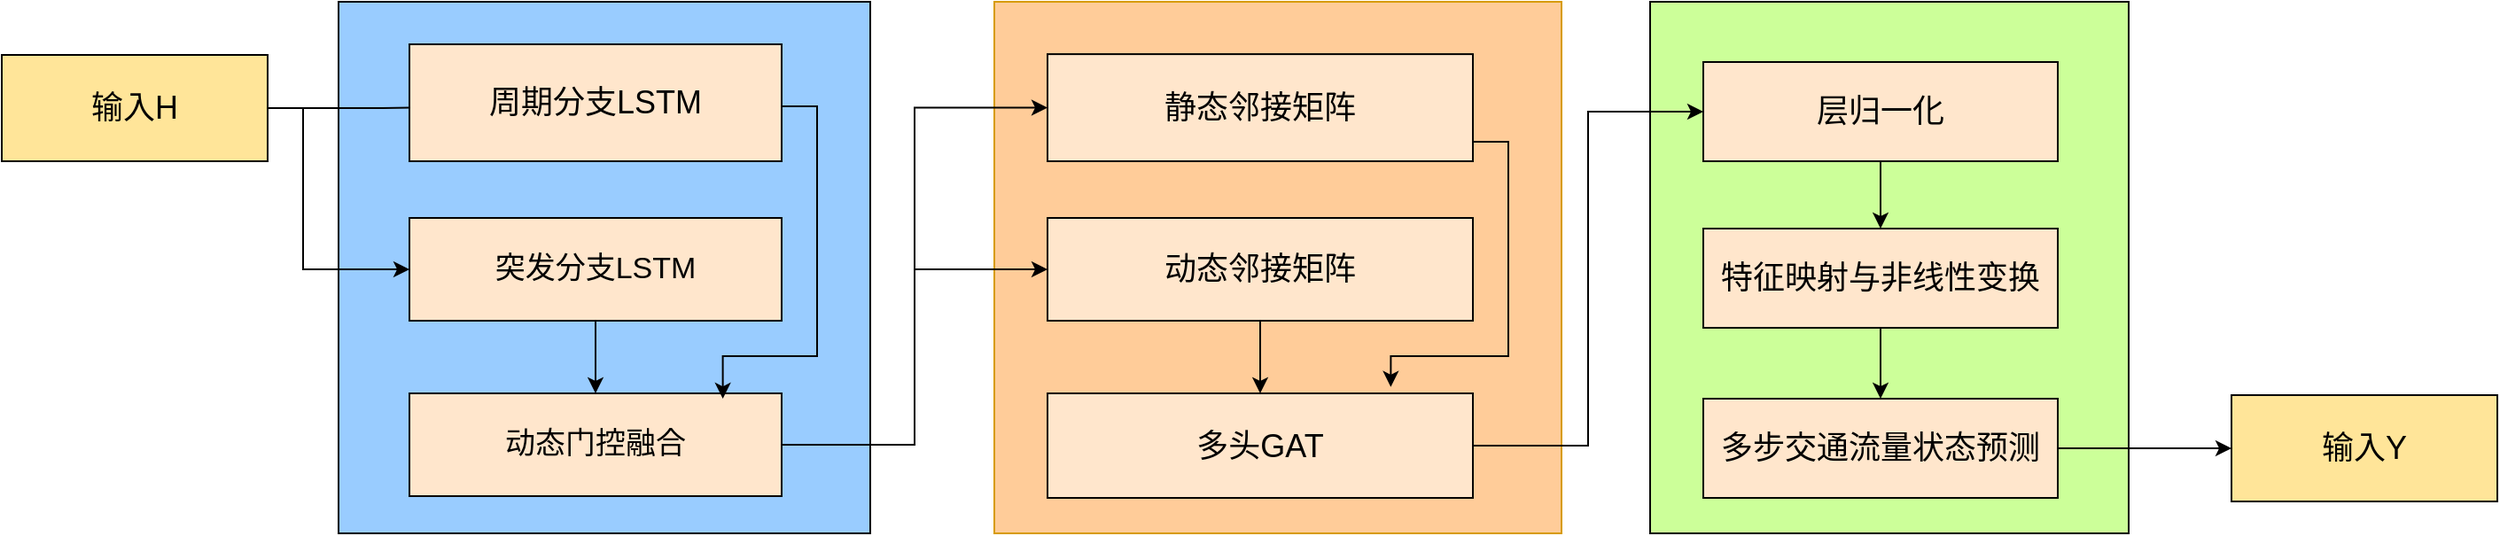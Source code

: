 <mxfile version="27.0.6">
  <diagram name="第 1 页" id="d8xmwm0K5seWIB_LmX5w">
    <mxGraphModel dx="2640" dy="1131" grid="1" gridSize="10" guides="1" tooltips="1" connect="1" arrows="1" fold="1" page="1" pageScale="1" pageWidth="827" pageHeight="1169" math="1" shadow="0">
      <root>
        <mxCell id="0" />
        <mxCell id="1" parent="0" />
        <mxCell id="felbUtaew3qLh6SGDvUi-2" value="" style="rounded=0;whiteSpace=wrap;html=1;fillColor=#99CCFF;" vertex="1" parent="1">
          <mxGeometry x="170" y="230" width="300" height="300" as="geometry" />
        </mxCell>
        <mxCell id="felbUtaew3qLh6SGDvUi-3" style="edgeStyle=orthogonalEdgeStyle;rounded=0;orthogonalLoop=1;jettySize=auto;html=1;exitX=1;exitY=0.5;exitDx=0;exitDy=0;" edge="1" parent="1" source="felbUtaew3qLh6SGDvUi-4">
          <mxGeometry relative="1" as="geometry">
            <mxPoint x="260" y="289" as="targetPoint" />
          </mxGeometry>
        </mxCell>
        <mxCell id="felbUtaew3qLh6SGDvUi-54" style="edgeStyle=orthogonalEdgeStyle;rounded=0;orthogonalLoop=1;jettySize=auto;html=1;exitX=1;exitY=0.5;exitDx=0;exitDy=0;entryX=0;entryY=0.5;entryDx=0;entryDy=0;" edge="1" parent="1" source="felbUtaew3qLh6SGDvUi-4" target="felbUtaew3qLh6SGDvUi-16">
          <mxGeometry relative="1" as="geometry">
            <Array as="points">
              <mxPoint x="150" y="290" />
              <mxPoint x="150" y="381" />
            </Array>
          </mxGeometry>
        </mxCell>
        <mxCell id="felbUtaew3qLh6SGDvUi-4" value="&lt;font style=&quot;font-size: 18px;&quot;&gt;输入H&lt;/font&gt;" style="rounded=0;whiteSpace=wrap;html=1;fillColor=#FFE599;" vertex="1" parent="1">
          <mxGeometry x="-20" y="260" width="150" height="60" as="geometry" />
        </mxCell>
        <mxCell id="felbUtaew3qLh6SGDvUi-11" value="&lt;p class=&quot;MsoNormal&quot;&gt;&lt;br&gt;&lt;/p&gt;" style="text;html=1;align=center;verticalAlign=middle;whiteSpace=wrap;rounded=0;" vertex="1" parent="1">
          <mxGeometry x="220" y="358" width="130" height="30" as="geometry" />
        </mxCell>
        <mxCell id="felbUtaew3qLh6SGDvUi-15" value="&lt;span style=&quot;font-size: 18px;&quot;&gt;周期分支LSTM&lt;/span&gt;" style="rounded=0;whiteSpace=wrap;html=1;fillColor=#FFE6CC;" vertex="1" parent="1">
          <mxGeometry x="210" y="254" width="210" height="66" as="geometry" />
        </mxCell>
        <mxCell id="felbUtaew3qLh6SGDvUi-56" style="edgeStyle=orthogonalEdgeStyle;rounded=0;orthogonalLoop=1;jettySize=auto;html=1;exitX=0.5;exitY=1;exitDx=0;exitDy=0;entryX=0.5;entryY=0;entryDx=0;entryDy=0;" edge="1" parent="1" source="felbUtaew3qLh6SGDvUi-16" target="felbUtaew3qLh6SGDvUi-53">
          <mxGeometry relative="1" as="geometry" />
        </mxCell>
        <mxCell id="felbUtaew3qLh6SGDvUi-16" value="&lt;span style=&quot;font-size: 17px;&quot;&gt;突发分支LSTM&lt;/span&gt;" style="rounded=0;whiteSpace=wrap;html=1;fillColor=#FFE6CC;" vertex="1" parent="1">
          <mxGeometry x="210" y="352" width="210" height="58" as="geometry" />
        </mxCell>
        <mxCell id="felbUtaew3qLh6SGDvUi-21" value="" style="rounded=0;whiteSpace=wrap;html=1;fillColor=#FFCC99;strokeColor=#d79b00;" vertex="1" parent="1">
          <mxGeometry x="540" y="230" width="320" height="300" as="geometry" />
        </mxCell>
        <mxCell id="felbUtaew3qLh6SGDvUi-28" value="&lt;p class=&quot;MsoNormal&quot;&gt;&lt;br&gt;&lt;/p&gt;" style="text;html=1;align=center;verticalAlign=middle;whiteSpace=wrap;rounded=0;" vertex="1" parent="1">
          <mxGeometry x="570" y="384" width="130" height="30" as="geometry" />
        </mxCell>
        <mxCell id="felbUtaew3qLh6SGDvUi-38" value="" style="rounded=0;whiteSpace=wrap;html=1;fillColor=#CCFF99;" vertex="1" parent="1">
          <mxGeometry x="910" y="230" width="270" height="300" as="geometry" />
        </mxCell>
        <mxCell id="felbUtaew3qLh6SGDvUi-44" value="&lt;p class=&quot;MsoNormal&quot;&gt;&lt;br&gt;&lt;/p&gt;" style="text;html=1;align=center;verticalAlign=middle;whiteSpace=wrap;rounded=0;" vertex="1" parent="1">
          <mxGeometry x="1070" y="364" width="130" height="30" as="geometry" />
        </mxCell>
        <mxCell id="felbUtaew3qLh6SGDvUi-60" style="edgeStyle=orthogonalEdgeStyle;rounded=0;orthogonalLoop=1;jettySize=auto;html=1;exitX=1;exitY=0.5;exitDx=0;exitDy=0;entryX=0;entryY=0.5;entryDx=0;entryDy=0;" edge="1" parent="1" source="felbUtaew3qLh6SGDvUi-53" target="felbUtaew3qLh6SGDvUi-57">
          <mxGeometry relative="1" as="geometry" />
        </mxCell>
        <mxCell id="felbUtaew3qLh6SGDvUi-61" style="edgeStyle=orthogonalEdgeStyle;rounded=0;orthogonalLoop=1;jettySize=auto;html=1;exitX=1;exitY=0.5;exitDx=0;exitDy=0;entryX=0;entryY=0.5;entryDx=0;entryDy=0;" edge="1" parent="1" source="felbUtaew3qLh6SGDvUi-53" target="felbUtaew3qLh6SGDvUi-58">
          <mxGeometry relative="1" as="geometry" />
        </mxCell>
        <mxCell id="felbUtaew3qLh6SGDvUi-53" value="&lt;span style=&quot;font-size: 17px;&quot;&gt;动态门控融合&lt;/span&gt;" style="rounded=0;whiteSpace=wrap;html=1;fillColor=#FFE6CC;" vertex="1" parent="1">
          <mxGeometry x="210" y="451" width="210" height="58" as="geometry" />
        </mxCell>
        <mxCell id="felbUtaew3qLh6SGDvUi-55" style="edgeStyle=orthogonalEdgeStyle;rounded=0;orthogonalLoop=1;jettySize=auto;html=1;exitX=1;exitY=0.5;exitDx=0;exitDy=0;entryX=0.842;entryY=0.052;entryDx=0;entryDy=0;entryPerimeter=0;" edge="1" parent="1" source="felbUtaew3qLh6SGDvUi-15" target="felbUtaew3qLh6SGDvUi-53">
          <mxGeometry relative="1" as="geometry">
            <Array as="points">
              <mxPoint x="420" y="289" />
              <mxPoint x="440" y="289" />
              <mxPoint x="440" y="430" />
              <mxPoint x="387" y="430" />
            </Array>
          </mxGeometry>
        </mxCell>
        <mxCell id="felbUtaew3qLh6SGDvUi-57" value="&lt;span style=&quot;font-size: 18px;&quot;&gt;静态邻接矩阵&lt;/span&gt;" style="rounded=0;whiteSpace=wrap;html=1;fillColor=#FFE6CC;" vertex="1" parent="1">
          <mxGeometry x="570" y="259.56" width="240" height="60.44" as="geometry" />
        </mxCell>
        <mxCell id="felbUtaew3qLh6SGDvUi-63" style="edgeStyle=orthogonalEdgeStyle;rounded=0;orthogonalLoop=1;jettySize=auto;html=1;exitX=0.5;exitY=1;exitDx=0;exitDy=0;" edge="1" parent="1" source="felbUtaew3qLh6SGDvUi-58" target="felbUtaew3qLh6SGDvUi-59">
          <mxGeometry relative="1" as="geometry" />
        </mxCell>
        <mxCell id="felbUtaew3qLh6SGDvUi-58" value="&lt;span style=&quot;font-size: 18px;&quot;&gt;动态邻接矩阵&lt;/span&gt;" style="rounded=0;whiteSpace=wrap;html=1;fillColor=#FFE6CC;" vertex="1" parent="1">
          <mxGeometry x="570" y="352" width="240" height="58" as="geometry" />
        </mxCell>
        <mxCell id="felbUtaew3qLh6SGDvUi-69" style="edgeStyle=orthogonalEdgeStyle;rounded=0;orthogonalLoop=1;jettySize=auto;html=1;exitX=1;exitY=0.5;exitDx=0;exitDy=0;entryX=0;entryY=0.5;entryDx=0;entryDy=0;" edge="1" parent="1" source="felbUtaew3qLh6SGDvUi-59" target="felbUtaew3qLh6SGDvUi-64">
          <mxGeometry relative="1" as="geometry" />
        </mxCell>
        <mxCell id="felbUtaew3qLh6SGDvUi-59" value="&lt;span style=&quot;font-size: 18px;&quot;&gt;多头GAT&lt;/span&gt;" style="rounded=0;whiteSpace=wrap;html=1;fillColor=#FFE6CC;" vertex="1" parent="1">
          <mxGeometry x="570" y="451" width="240" height="59" as="geometry" />
        </mxCell>
        <mxCell id="felbUtaew3qLh6SGDvUi-62" style="edgeStyle=orthogonalEdgeStyle;rounded=0;orthogonalLoop=1;jettySize=auto;html=1;exitX=1;exitY=0.5;exitDx=0;exitDy=0;entryX=0.807;entryY=-0.061;entryDx=0;entryDy=0;entryPerimeter=0;" edge="1" parent="1" source="felbUtaew3qLh6SGDvUi-57" target="felbUtaew3qLh6SGDvUi-59">
          <mxGeometry relative="1" as="geometry">
            <Array as="points">
              <mxPoint x="810" y="309" />
              <mxPoint x="830" y="309" />
              <mxPoint x="830" y="430" />
              <mxPoint x="764" y="430" />
            </Array>
          </mxGeometry>
        </mxCell>
        <mxCell id="felbUtaew3qLh6SGDvUi-70" style="edgeStyle=orthogonalEdgeStyle;rounded=0;orthogonalLoop=1;jettySize=auto;html=1;exitX=0.5;exitY=1;exitDx=0;exitDy=0;" edge="1" parent="1" source="felbUtaew3qLh6SGDvUi-64" target="felbUtaew3qLh6SGDvUi-65">
          <mxGeometry relative="1" as="geometry" />
        </mxCell>
        <mxCell id="felbUtaew3qLh6SGDvUi-64" value="&lt;span style=&quot;font-size: 18px;&quot;&gt;层归一化&lt;/span&gt;" style="rounded=0;whiteSpace=wrap;html=1;fillColor=#FFE6CC;" vertex="1" parent="1">
          <mxGeometry x="940" y="264" width="200" height="56" as="geometry" />
        </mxCell>
        <mxCell id="felbUtaew3qLh6SGDvUi-71" style="edgeStyle=orthogonalEdgeStyle;rounded=0;orthogonalLoop=1;jettySize=auto;html=1;exitX=0.5;exitY=1;exitDx=0;exitDy=0;entryX=0.5;entryY=0;entryDx=0;entryDy=0;" edge="1" parent="1" source="felbUtaew3qLh6SGDvUi-65" target="felbUtaew3qLh6SGDvUi-66">
          <mxGeometry relative="1" as="geometry" />
        </mxCell>
        <mxCell id="felbUtaew3qLh6SGDvUi-65" value="&lt;span style=&quot;font-size: 18px;&quot;&gt;特征映射与非线性变换&lt;/span&gt;" style="rounded=0;whiteSpace=wrap;html=1;fillColor=#FFE6CC;" vertex="1" parent="1">
          <mxGeometry x="940" y="358" width="200" height="56" as="geometry" />
        </mxCell>
        <mxCell id="felbUtaew3qLh6SGDvUi-68" style="edgeStyle=orthogonalEdgeStyle;rounded=0;orthogonalLoop=1;jettySize=auto;html=1;exitX=1;exitY=0.5;exitDx=0;exitDy=0;" edge="1" parent="1" source="felbUtaew3qLh6SGDvUi-66" target="felbUtaew3qLh6SGDvUi-67">
          <mxGeometry relative="1" as="geometry" />
        </mxCell>
        <mxCell id="felbUtaew3qLh6SGDvUi-66" value="&lt;span style=&quot;font-size: 18px;&quot;&gt;多步交通流量状态预测&lt;/span&gt;" style="rounded=0;whiteSpace=wrap;html=1;fillColor=#FFE6CC;" vertex="1" parent="1">
          <mxGeometry x="940" y="454" width="200" height="56" as="geometry" />
        </mxCell>
        <mxCell id="felbUtaew3qLh6SGDvUi-67" value="&lt;font style=&quot;font-size: 18px;&quot;&gt;输入Y&lt;/font&gt;" style="rounded=0;whiteSpace=wrap;html=1;fillColor=#FFE599;" vertex="1" parent="1">
          <mxGeometry x="1238" y="452" width="150" height="60" as="geometry" />
        </mxCell>
      </root>
    </mxGraphModel>
  </diagram>
</mxfile>
